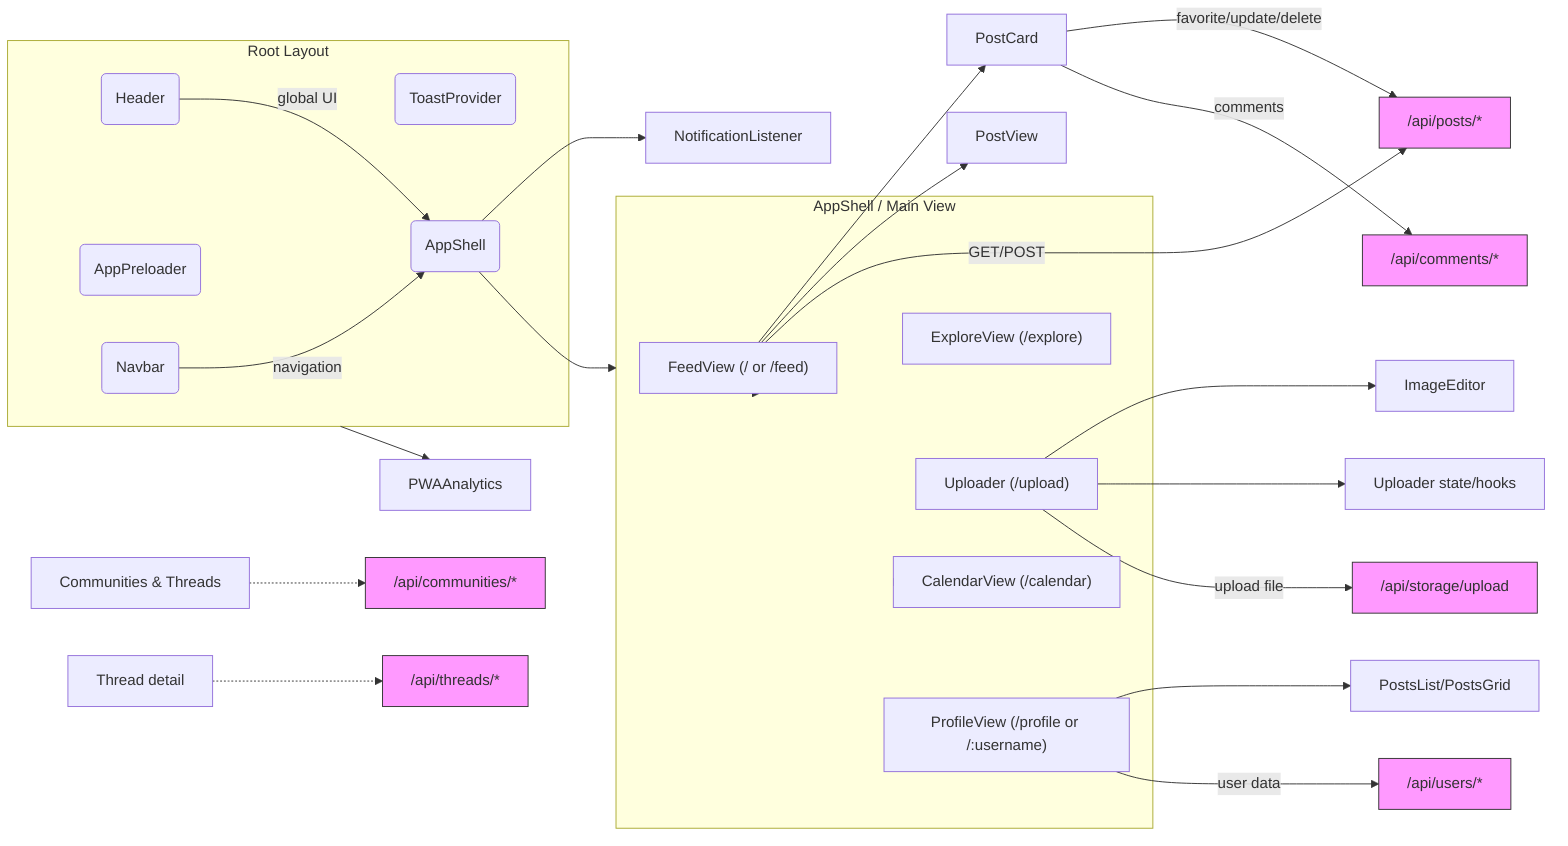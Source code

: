 %% Mermaid workflow diagram for MonoLog app
%% Render with mermaid live editor or VS Code Mermaid preview
flowchart LR
  subgraph RootLayout[Root Layout]
    direction TB
    Header(Header)
    AppPreloader(AppPreloader)
    ToastProvider(ToastProvider)
    AppShell(AppShell)
    Navbar(Navbar)
  end

  subgraph AppShellChildren[AppShell / Main View]
    direction LR
    Feed["FeedView (/ or /feed)"]
    Explore["ExploreView (/explore)"]
    Upload["Uploader (/upload)"]
    Calendar["CalendarView (/calendar)"]
    Profile["ProfileView (/profile or /:username)"]
  end

  RootLayout --> AppShell
  AppShell --> AppShellChildren
  AppShellChildren --> Feed
  AppShellChildren --> Explore
  AppShellChildren --> Upload
  AppShellChildren --> Calendar
  AppShellChildren --> Profile

  Header -->|global UI| AppShell
  Navbar -->|navigation| AppShell

  %% Key components used inside views
  Feed --> PostCard[PostCard]
  Feed --> PostView[PostView]
  Profile --> PostsList["PostsList/PostsGrid"]
  Upload --> ImageEditor[ImageEditor]
  Upload --> UploaderState["Uploader state/hooks"]

  %% API interactions (server routes under /app/api)
  Feed -->|GET/POST| API_Posts["/api/posts/*"]
  PostCard -->|favorite/update/delete| API_Posts
  PostCard -->|comments| API_Comments["/api/comments/*"]
  Profile -->|user data| API_Users["/api/users/*"]
  Upload -->|upload file| API_Storage["/api/storage/upload"]
  Communities["Communities & Threads"] -.-> API_Communities["/api/communities/*"]
  Threads["Thread detail"] -.-> API_Threads["/api/threads/*"]

  %% Notifications & service features
  AppShell --> NotificationListener
  RootLayout --> PWAAnalytics[PWAAnalytics]

  %% Notes
  classDef api fill:#f9f,stroke:#333,stroke-width:1px
  class API_Posts,API_Comments,API_Users,API_Storage,API_Communities,API_Threads api